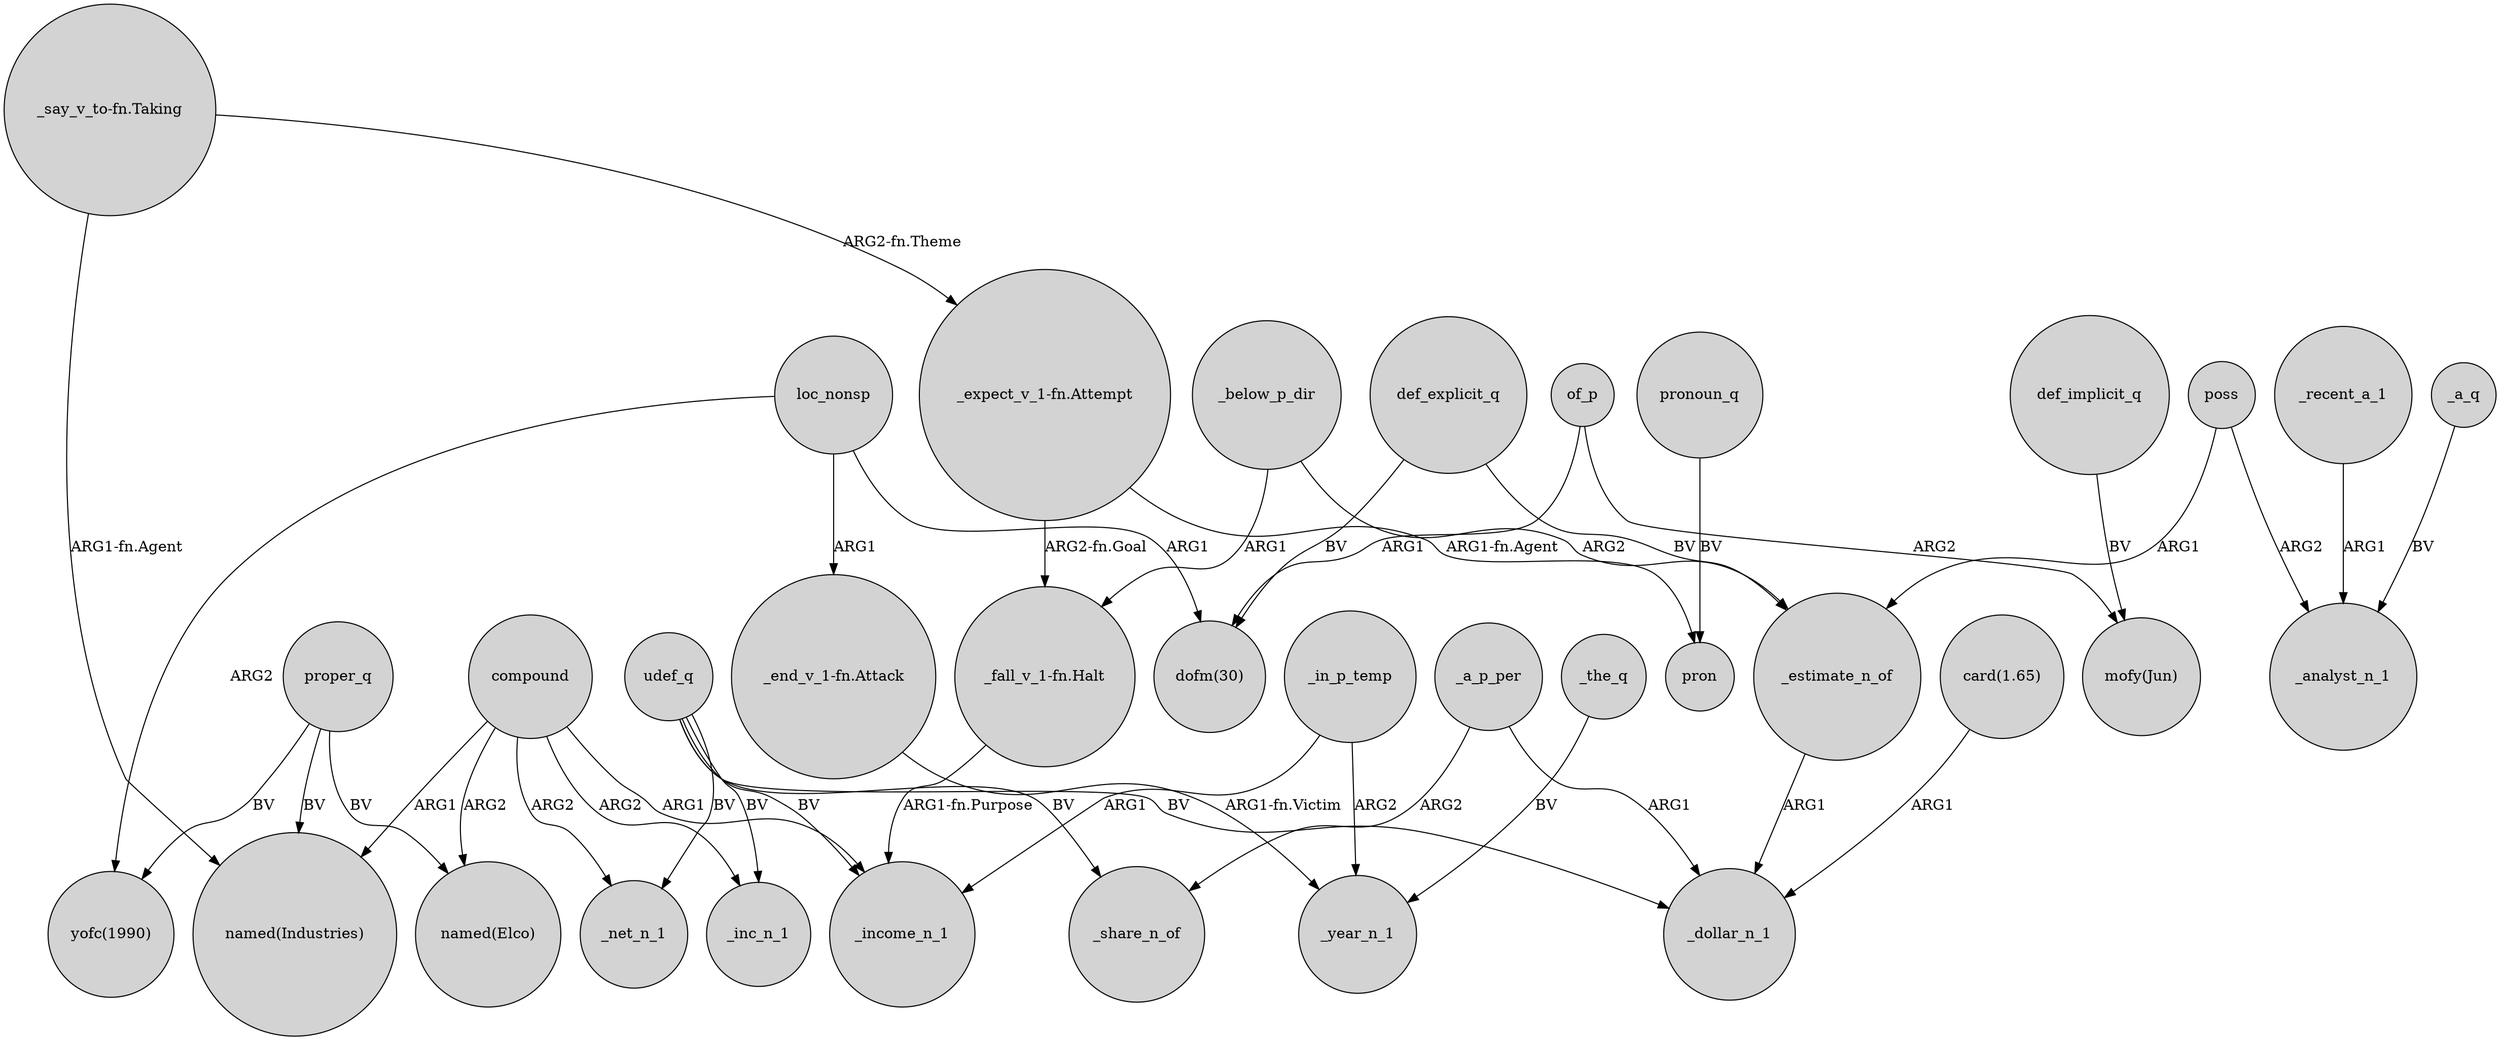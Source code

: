 digraph {
	node [shape=circle style=filled]
	loc_nonsp -> "dofm(30)" [label=ARG1]
	_estimate_n_of -> _dollar_n_1 [label=ARG1]
	proper_q -> "named(Industries)" [label=BV]
	"_end_v_1-fn.Attack" -> _year_n_1 [label="ARG1-fn.Victim"]
	"_expect_v_1-fn.Attempt" -> pron [label="ARG1-fn.Agent"]
	def_explicit_q -> _estimate_n_of [label=BV]
	compound -> _net_n_1 [label=ARG2]
	poss -> _estimate_n_of [label=ARG1]
	udef_q -> _income_n_1 [label=BV]
	compound -> "named(Industries)" [label=ARG1]
	def_explicit_q -> "dofm(30)" [label=BV]
	_in_p_temp -> _income_n_1 [label=ARG1]
	_recent_a_1 -> _analyst_n_1 [label=ARG1]
	compound -> "named(Elco)" [label=ARG2]
	def_implicit_q -> "mofy(Jun)" [label=BV]
	_a_q -> _analyst_n_1 [label=BV]
	pronoun_q -> pron [label=BV]
	_below_p_dir -> _estimate_n_of [label=ARG2]
	udef_q -> _inc_n_1 [label=BV]
	compound -> _inc_n_1 [label=ARG2]
	compound -> _income_n_1 [label=ARG1]
	_a_p_per -> _share_n_of [label=ARG2]
	"_say_v_to-fn.Taking" -> "named(Industries)" [label="ARG1-fn.Agent"]
	_the_q -> _year_n_1 [label=BV]
	loc_nonsp -> "_end_v_1-fn.Attack" [label=ARG1]
	udef_q -> _share_n_of [label=BV]
	udef_q -> _net_n_1 [label=BV]
	udef_q -> _dollar_n_1 [label=BV]
	proper_q -> "yofc(1990)" [label=BV]
	_a_p_per -> _dollar_n_1 [label=ARG1]
	_in_p_temp -> _year_n_1 [label=ARG2]
	poss -> _analyst_n_1 [label=ARG2]
	of_p -> "dofm(30)" [label=ARG1]
	"card(1.65)" -> _dollar_n_1 [label=ARG1]
	of_p -> "mofy(Jun)" [label=ARG2]
	_below_p_dir -> "_fall_v_1-fn.Halt" [label=ARG1]
	"_expect_v_1-fn.Attempt" -> "_fall_v_1-fn.Halt" [label="ARG2-fn.Goal"]
	loc_nonsp -> "yofc(1990)" [label=ARG2]
	"_say_v_to-fn.Taking" -> "_expect_v_1-fn.Attempt" [label="ARG2-fn.Theme"]
	proper_q -> "named(Elco)" [label=BV]
	"_fall_v_1-fn.Halt" -> _income_n_1 [label="ARG1-fn.Purpose"]
}
